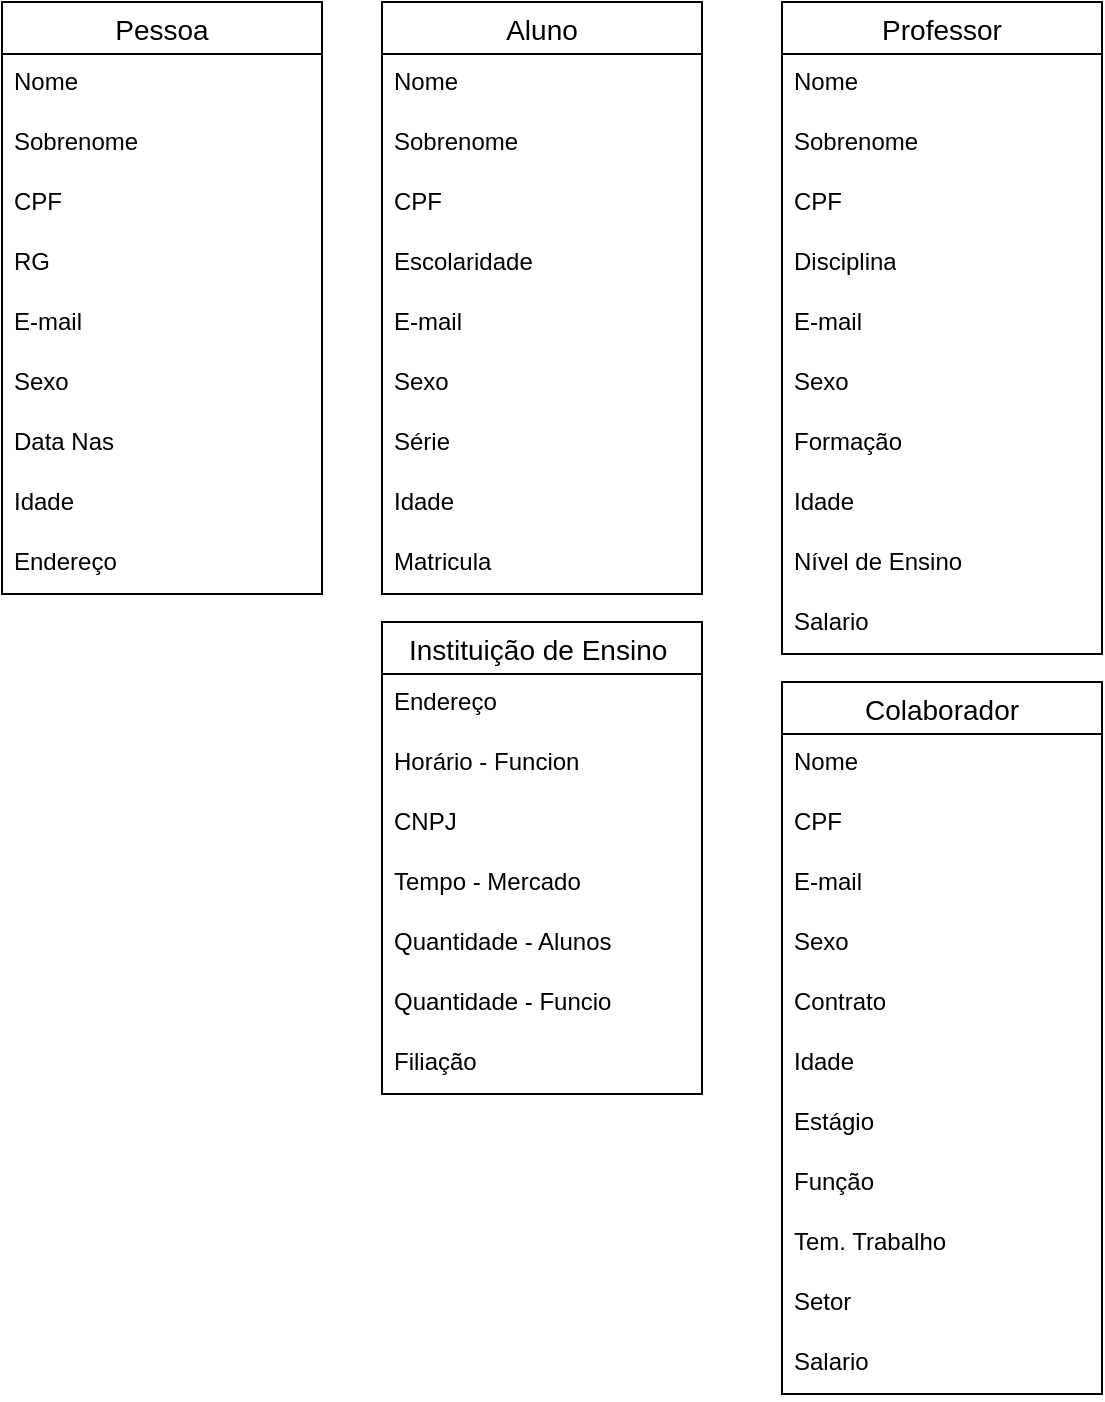 <mxfile version="23.0.2" type="github">
  <diagram name="Página-1" id="xZjqbECa1WeJohDLiyf2">
    <mxGraphModel dx="1009" dy="571" grid="1" gridSize="10" guides="1" tooltips="1" connect="1" arrows="1" fold="1" page="1" pageScale="1" pageWidth="827" pageHeight="1169" math="0" shadow="0">
      <root>
        <mxCell id="0" />
        <mxCell id="1" parent="0" />
        <mxCell id="RECe_FBPucrmtsQlaUKi-14" value="Pessoa" style="swimlane;fontStyle=0;childLayout=stackLayout;horizontal=1;startSize=26;horizontalStack=0;resizeParent=1;resizeParentMax=0;resizeLast=0;collapsible=1;marginBottom=0;align=center;fontSize=14;" vertex="1" parent="1">
          <mxGeometry x="110" y="90" width="160" height="296" as="geometry" />
        </mxCell>
        <mxCell id="RECe_FBPucrmtsQlaUKi-15" value="Nome" style="text;strokeColor=none;fillColor=none;spacingLeft=4;spacingRight=4;overflow=hidden;rotatable=0;points=[[0,0.5],[1,0.5]];portConstraint=eastwest;fontSize=12;whiteSpace=wrap;html=1;" vertex="1" parent="RECe_FBPucrmtsQlaUKi-14">
          <mxGeometry y="26" width="160" height="30" as="geometry" />
        </mxCell>
        <mxCell id="RECe_FBPucrmtsQlaUKi-16" value="Sobrenome" style="text;strokeColor=none;fillColor=none;spacingLeft=4;spacingRight=4;overflow=hidden;rotatable=0;points=[[0,0.5],[1,0.5]];portConstraint=eastwest;fontSize=12;whiteSpace=wrap;html=1;" vertex="1" parent="RECe_FBPucrmtsQlaUKi-14">
          <mxGeometry y="56" width="160" height="30" as="geometry" />
        </mxCell>
        <mxCell id="RECe_FBPucrmtsQlaUKi-17" value="CPF" style="text;strokeColor=none;fillColor=none;spacingLeft=4;spacingRight=4;overflow=hidden;rotatable=0;points=[[0,0.5],[1,0.5]];portConstraint=eastwest;fontSize=12;whiteSpace=wrap;html=1;" vertex="1" parent="RECe_FBPucrmtsQlaUKi-14">
          <mxGeometry y="86" width="160" height="30" as="geometry" />
        </mxCell>
        <mxCell id="RECe_FBPucrmtsQlaUKi-18" value="RG" style="text;strokeColor=none;fillColor=none;spacingLeft=4;spacingRight=4;overflow=hidden;rotatable=0;points=[[0,0.5],[1,0.5]];portConstraint=eastwest;fontSize=12;whiteSpace=wrap;html=1;" vertex="1" parent="RECe_FBPucrmtsQlaUKi-14">
          <mxGeometry y="116" width="160" height="30" as="geometry" />
        </mxCell>
        <mxCell id="RECe_FBPucrmtsQlaUKi-19" value="E-mail" style="text;strokeColor=none;fillColor=none;spacingLeft=4;spacingRight=4;overflow=hidden;rotatable=0;points=[[0,0.5],[1,0.5]];portConstraint=eastwest;fontSize=12;whiteSpace=wrap;html=1;" vertex="1" parent="RECe_FBPucrmtsQlaUKi-14">
          <mxGeometry y="146" width="160" height="30" as="geometry" />
        </mxCell>
        <mxCell id="RECe_FBPucrmtsQlaUKi-20" value="Sexo" style="text;strokeColor=none;fillColor=none;spacingLeft=4;spacingRight=4;overflow=hidden;rotatable=0;points=[[0,0.5],[1,0.5]];portConstraint=eastwest;fontSize=12;whiteSpace=wrap;html=1;" vertex="1" parent="RECe_FBPucrmtsQlaUKi-14">
          <mxGeometry y="176" width="160" height="30" as="geometry" />
        </mxCell>
        <mxCell id="RECe_FBPucrmtsQlaUKi-21" value="Data Nas" style="text;strokeColor=none;fillColor=none;spacingLeft=4;spacingRight=4;overflow=hidden;rotatable=0;points=[[0,0.5],[1,0.5]];portConstraint=eastwest;fontSize=12;whiteSpace=wrap;html=1;" vertex="1" parent="RECe_FBPucrmtsQlaUKi-14">
          <mxGeometry y="206" width="160" height="30" as="geometry" />
        </mxCell>
        <mxCell id="RECe_FBPucrmtsQlaUKi-23" value="Idade" style="text;strokeColor=none;fillColor=none;spacingLeft=4;spacingRight=4;overflow=hidden;rotatable=0;points=[[0,0.5],[1,0.5]];portConstraint=eastwest;fontSize=12;whiteSpace=wrap;html=1;" vertex="1" parent="RECe_FBPucrmtsQlaUKi-14">
          <mxGeometry y="236" width="160" height="30" as="geometry" />
        </mxCell>
        <mxCell id="RECe_FBPucrmtsQlaUKi-22" value="Endereço" style="text;strokeColor=none;fillColor=none;spacingLeft=4;spacingRight=4;overflow=hidden;rotatable=0;points=[[0,0.5],[1,0.5]];portConstraint=eastwest;fontSize=12;whiteSpace=wrap;html=1;" vertex="1" parent="RECe_FBPucrmtsQlaUKi-14">
          <mxGeometry y="266" width="160" height="30" as="geometry" />
        </mxCell>
        <mxCell id="RECe_FBPucrmtsQlaUKi-24" value="Aluno" style="swimlane;fontStyle=0;childLayout=stackLayout;horizontal=1;startSize=26;horizontalStack=0;resizeParent=1;resizeParentMax=0;resizeLast=0;collapsible=1;marginBottom=0;align=center;fontSize=14;" vertex="1" parent="1">
          <mxGeometry x="300" y="90" width="160" height="296" as="geometry" />
        </mxCell>
        <mxCell id="RECe_FBPucrmtsQlaUKi-25" value="Nome" style="text;strokeColor=none;fillColor=none;spacingLeft=4;spacingRight=4;overflow=hidden;rotatable=0;points=[[0,0.5],[1,0.5]];portConstraint=eastwest;fontSize=12;whiteSpace=wrap;html=1;" vertex="1" parent="RECe_FBPucrmtsQlaUKi-24">
          <mxGeometry y="26" width="160" height="30" as="geometry" />
        </mxCell>
        <mxCell id="RECe_FBPucrmtsQlaUKi-26" value="Sobrenome" style="text;strokeColor=none;fillColor=none;spacingLeft=4;spacingRight=4;overflow=hidden;rotatable=0;points=[[0,0.5],[1,0.5]];portConstraint=eastwest;fontSize=12;whiteSpace=wrap;html=1;" vertex="1" parent="RECe_FBPucrmtsQlaUKi-24">
          <mxGeometry y="56" width="160" height="30" as="geometry" />
        </mxCell>
        <mxCell id="RECe_FBPucrmtsQlaUKi-27" value="CPF" style="text;strokeColor=none;fillColor=none;spacingLeft=4;spacingRight=4;overflow=hidden;rotatable=0;points=[[0,0.5],[1,0.5]];portConstraint=eastwest;fontSize=12;whiteSpace=wrap;html=1;" vertex="1" parent="RECe_FBPucrmtsQlaUKi-24">
          <mxGeometry y="86" width="160" height="30" as="geometry" />
        </mxCell>
        <mxCell id="RECe_FBPucrmtsQlaUKi-28" value="Escolaridade" style="text;strokeColor=none;fillColor=none;spacingLeft=4;spacingRight=4;overflow=hidden;rotatable=0;points=[[0,0.5],[1,0.5]];portConstraint=eastwest;fontSize=12;whiteSpace=wrap;html=1;" vertex="1" parent="RECe_FBPucrmtsQlaUKi-24">
          <mxGeometry y="116" width="160" height="30" as="geometry" />
        </mxCell>
        <mxCell id="RECe_FBPucrmtsQlaUKi-29" value="E-mail" style="text;strokeColor=none;fillColor=none;spacingLeft=4;spacingRight=4;overflow=hidden;rotatable=0;points=[[0,0.5],[1,0.5]];portConstraint=eastwest;fontSize=12;whiteSpace=wrap;html=1;" vertex="1" parent="RECe_FBPucrmtsQlaUKi-24">
          <mxGeometry y="146" width="160" height="30" as="geometry" />
        </mxCell>
        <mxCell id="RECe_FBPucrmtsQlaUKi-30" value="Sexo" style="text;strokeColor=none;fillColor=none;spacingLeft=4;spacingRight=4;overflow=hidden;rotatable=0;points=[[0,0.5],[1,0.5]];portConstraint=eastwest;fontSize=12;whiteSpace=wrap;html=1;" vertex="1" parent="RECe_FBPucrmtsQlaUKi-24">
          <mxGeometry y="176" width="160" height="30" as="geometry" />
        </mxCell>
        <mxCell id="RECe_FBPucrmtsQlaUKi-31" value="Série" style="text;strokeColor=none;fillColor=none;spacingLeft=4;spacingRight=4;overflow=hidden;rotatable=0;points=[[0,0.5],[1,0.5]];portConstraint=eastwest;fontSize=12;whiteSpace=wrap;html=1;" vertex="1" parent="RECe_FBPucrmtsQlaUKi-24">
          <mxGeometry y="206" width="160" height="30" as="geometry" />
        </mxCell>
        <mxCell id="RECe_FBPucrmtsQlaUKi-32" value="Idade" style="text;strokeColor=none;fillColor=none;spacingLeft=4;spacingRight=4;overflow=hidden;rotatable=0;points=[[0,0.5],[1,0.5]];portConstraint=eastwest;fontSize=12;whiteSpace=wrap;html=1;" vertex="1" parent="RECe_FBPucrmtsQlaUKi-24">
          <mxGeometry y="236" width="160" height="30" as="geometry" />
        </mxCell>
        <mxCell id="RECe_FBPucrmtsQlaUKi-33" value="Matricula" style="text;strokeColor=none;fillColor=none;spacingLeft=4;spacingRight=4;overflow=hidden;rotatable=0;points=[[0,0.5],[1,0.5]];portConstraint=eastwest;fontSize=12;whiteSpace=wrap;html=1;" vertex="1" parent="RECe_FBPucrmtsQlaUKi-24">
          <mxGeometry y="266" width="160" height="30" as="geometry" />
        </mxCell>
        <mxCell id="RECe_FBPucrmtsQlaUKi-34" value="Professor" style="swimlane;fontStyle=0;childLayout=stackLayout;horizontal=1;startSize=26;horizontalStack=0;resizeParent=1;resizeParentMax=0;resizeLast=0;collapsible=1;marginBottom=0;align=center;fontSize=14;" vertex="1" parent="1">
          <mxGeometry x="500" y="90" width="160" height="326" as="geometry" />
        </mxCell>
        <mxCell id="RECe_FBPucrmtsQlaUKi-35" value="Nome" style="text;strokeColor=none;fillColor=none;spacingLeft=4;spacingRight=4;overflow=hidden;rotatable=0;points=[[0,0.5],[1,0.5]];portConstraint=eastwest;fontSize=12;whiteSpace=wrap;html=1;" vertex="1" parent="RECe_FBPucrmtsQlaUKi-34">
          <mxGeometry y="26" width="160" height="30" as="geometry" />
        </mxCell>
        <mxCell id="RECe_FBPucrmtsQlaUKi-36" value="Sobrenome" style="text;strokeColor=none;fillColor=none;spacingLeft=4;spacingRight=4;overflow=hidden;rotatable=0;points=[[0,0.5],[1,0.5]];portConstraint=eastwest;fontSize=12;whiteSpace=wrap;html=1;" vertex="1" parent="RECe_FBPucrmtsQlaUKi-34">
          <mxGeometry y="56" width="160" height="30" as="geometry" />
        </mxCell>
        <mxCell id="RECe_FBPucrmtsQlaUKi-37" value="CPF" style="text;strokeColor=none;fillColor=none;spacingLeft=4;spacingRight=4;overflow=hidden;rotatable=0;points=[[0,0.5],[1,0.5]];portConstraint=eastwest;fontSize=12;whiteSpace=wrap;html=1;" vertex="1" parent="RECe_FBPucrmtsQlaUKi-34">
          <mxGeometry y="86" width="160" height="30" as="geometry" />
        </mxCell>
        <mxCell id="RECe_FBPucrmtsQlaUKi-38" value="Disciplina" style="text;strokeColor=none;fillColor=none;spacingLeft=4;spacingRight=4;overflow=hidden;rotatable=0;points=[[0,0.5],[1,0.5]];portConstraint=eastwest;fontSize=12;whiteSpace=wrap;html=1;" vertex="1" parent="RECe_FBPucrmtsQlaUKi-34">
          <mxGeometry y="116" width="160" height="30" as="geometry" />
        </mxCell>
        <mxCell id="RECe_FBPucrmtsQlaUKi-39" value="E-mail" style="text;strokeColor=none;fillColor=none;spacingLeft=4;spacingRight=4;overflow=hidden;rotatable=0;points=[[0,0.5],[1,0.5]];portConstraint=eastwest;fontSize=12;whiteSpace=wrap;html=1;" vertex="1" parent="RECe_FBPucrmtsQlaUKi-34">
          <mxGeometry y="146" width="160" height="30" as="geometry" />
        </mxCell>
        <mxCell id="RECe_FBPucrmtsQlaUKi-40" value="Sexo" style="text;strokeColor=none;fillColor=none;spacingLeft=4;spacingRight=4;overflow=hidden;rotatable=0;points=[[0,0.5],[1,0.5]];portConstraint=eastwest;fontSize=12;whiteSpace=wrap;html=1;" vertex="1" parent="RECe_FBPucrmtsQlaUKi-34">
          <mxGeometry y="176" width="160" height="30" as="geometry" />
        </mxCell>
        <mxCell id="RECe_FBPucrmtsQlaUKi-41" value="Formação" style="text;strokeColor=none;fillColor=none;spacingLeft=4;spacingRight=4;overflow=hidden;rotatable=0;points=[[0,0.5],[1,0.5]];portConstraint=eastwest;fontSize=12;whiteSpace=wrap;html=1;" vertex="1" parent="RECe_FBPucrmtsQlaUKi-34">
          <mxGeometry y="206" width="160" height="30" as="geometry" />
        </mxCell>
        <mxCell id="RECe_FBPucrmtsQlaUKi-42" value="Idade" style="text;strokeColor=none;fillColor=none;spacingLeft=4;spacingRight=4;overflow=hidden;rotatable=0;points=[[0,0.5],[1,0.5]];portConstraint=eastwest;fontSize=12;whiteSpace=wrap;html=1;" vertex="1" parent="RECe_FBPucrmtsQlaUKi-34">
          <mxGeometry y="236" width="160" height="30" as="geometry" />
        </mxCell>
        <mxCell id="RECe_FBPucrmtsQlaUKi-43" value="Nível de Ensino" style="text;strokeColor=none;fillColor=none;spacingLeft=4;spacingRight=4;overflow=hidden;rotatable=0;points=[[0,0.5],[1,0.5]];portConstraint=eastwest;fontSize=12;whiteSpace=wrap;html=1;" vertex="1" parent="RECe_FBPucrmtsQlaUKi-34">
          <mxGeometry y="266" width="160" height="30" as="geometry" />
        </mxCell>
        <mxCell id="RECe_FBPucrmtsQlaUKi-71" value="Salario" style="text;strokeColor=none;fillColor=none;spacingLeft=4;spacingRight=4;overflow=hidden;rotatable=0;points=[[0,0.5],[1,0.5]];portConstraint=eastwest;fontSize=12;whiteSpace=wrap;html=1;" vertex="1" parent="RECe_FBPucrmtsQlaUKi-34">
          <mxGeometry y="296" width="160" height="30" as="geometry" />
        </mxCell>
        <mxCell id="RECe_FBPucrmtsQlaUKi-44" value="Colaborador" style="swimlane;fontStyle=0;childLayout=stackLayout;horizontal=1;startSize=26;horizontalStack=0;resizeParent=1;resizeParentMax=0;resizeLast=0;collapsible=1;marginBottom=0;align=center;fontSize=14;" vertex="1" parent="1">
          <mxGeometry x="500" y="430" width="160" height="356" as="geometry" />
        </mxCell>
        <mxCell id="RECe_FBPucrmtsQlaUKi-45" value="Nome" style="text;strokeColor=none;fillColor=none;spacingLeft=4;spacingRight=4;overflow=hidden;rotatable=0;points=[[0,0.5],[1,0.5]];portConstraint=eastwest;fontSize=12;whiteSpace=wrap;html=1;" vertex="1" parent="RECe_FBPucrmtsQlaUKi-44">
          <mxGeometry y="26" width="160" height="30" as="geometry" />
        </mxCell>
        <mxCell id="RECe_FBPucrmtsQlaUKi-47" value="CPF" style="text;strokeColor=none;fillColor=none;spacingLeft=4;spacingRight=4;overflow=hidden;rotatable=0;points=[[0,0.5],[1,0.5]];portConstraint=eastwest;fontSize=12;whiteSpace=wrap;html=1;" vertex="1" parent="RECe_FBPucrmtsQlaUKi-44">
          <mxGeometry y="56" width="160" height="30" as="geometry" />
        </mxCell>
        <mxCell id="RECe_FBPucrmtsQlaUKi-49" value="E-mail" style="text;strokeColor=none;fillColor=none;spacingLeft=4;spacingRight=4;overflow=hidden;rotatable=0;points=[[0,0.5],[1,0.5]];portConstraint=eastwest;fontSize=12;whiteSpace=wrap;html=1;" vertex="1" parent="RECe_FBPucrmtsQlaUKi-44">
          <mxGeometry y="86" width="160" height="30" as="geometry" />
        </mxCell>
        <mxCell id="RECe_FBPucrmtsQlaUKi-50" value="Sexo" style="text;strokeColor=none;fillColor=none;spacingLeft=4;spacingRight=4;overflow=hidden;rotatable=0;points=[[0,0.5],[1,0.5]];portConstraint=eastwest;fontSize=12;whiteSpace=wrap;html=1;" vertex="1" parent="RECe_FBPucrmtsQlaUKi-44">
          <mxGeometry y="116" width="160" height="30" as="geometry" />
        </mxCell>
        <mxCell id="RECe_FBPucrmtsQlaUKi-51" value="Contrato" style="text;strokeColor=none;fillColor=none;spacingLeft=4;spacingRight=4;overflow=hidden;rotatable=0;points=[[0,0.5],[1,0.5]];portConstraint=eastwest;fontSize=12;whiteSpace=wrap;html=1;" vertex="1" parent="RECe_FBPucrmtsQlaUKi-44">
          <mxGeometry y="146" width="160" height="30" as="geometry" />
        </mxCell>
        <mxCell id="RECe_FBPucrmtsQlaUKi-52" value="Idade" style="text;strokeColor=none;fillColor=none;spacingLeft=4;spacingRight=4;overflow=hidden;rotatable=0;points=[[0,0.5],[1,0.5]];portConstraint=eastwest;fontSize=12;whiteSpace=wrap;html=1;" vertex="1" parent="RECe_FBPucrmtsQlaUKi-44">
          <mxGeometry y="176" width="160" height="30" as="geometry" />
        </mxCell>
        <mxCell id="RECe_FBPucrmtsQlaUKi-53" value="Estágio" style="text;strokeColor=none;fillColor=none;spacingLeft=4;spacingRight=4;overflow=hidden;rotatable=0;points=[[0,0.5],[1,0.5]];portConstraint=eastwest;fontSize=12;whiteSpace=wrap;html=1;" vertex="1" parent="RECe_FBPucrmtsQlaUKi-44">
          <mxGeometry y="206" width="160" height="30" as="geometry" />
        </mxCell>
        <mxCell id="RECe_FBPucrmtsQlaUKi-64" value="Função" style="text;strokeColor=none;fillColor=none;spacingLeft=4;spacingRight=4;overflow=hidden;rotatable=0;points=[[0,0.5],[1,0.5]];portConstraint=eastwest;fontSize=12;whiteSpace=wrap;html=1;" vertex="1" parent="RECe_FBPucrmtsQlaUKi-44">
          <mxGeometry y="236" width="160" height="30" as="geometry" />
        </mxCell>
        <mxCell id="RECe_FBPucrmtsQlaUKi-65" value="Tem. Trabalho" style="text;strokeColor=none;fillColor=none;spacingLeft=4;spacingRight=4;overflow=hidden;rotatable=0;points=[[0,0.5],[1,0.5]];portConstraint=eastwest;fontSize=12;whiteSpace=wrap;html=1;" vertex="1" parent="RECe_FBPucrmtsQlaUKi-44">
          <mxGeometry y="266" width="160" height="30" as="geometry" />
        </mxCell>
        <mxCell id="RECe_FBPucrmtsQlaUKi-66" value="Setor" style="text;strokeColor=none;fillColor=none;spacingLeft=4;spacingRight=4;overflow=hidden;rotatable=0;points=[[0,0.5],[1,0.5]];portConstraint=eastwest;fontSize=12;whiteSpace=wrap;html=1;" vertex="1" parent="RECe_FBPucrmtsQlaUKi-44">
          <mxGeometry y="296" width="160" height="30" as="geometry" />
        </mxCell>
        <mxCell id="RECe_FBPucrmtsQlaUKi-70" value="Salario" style="text;strokeColor=none;fillColor=none;spacingLeft=4;spacingRight=4;overflow=hidden;rotatable=0;points=[[0,0.5],[1,0.5]];portConstraint=eastwest;fontSize=12;whiteSpace=wrap;html=1;" vertex="1" parent="RECe_FBPucrmtsQlaUKi-44">
          <mxGeometry y="326" width="160" height="30" as="geometry" />
        </mxCell>
        <mxCell id="RECe_FBPucrmtsQlaUKi-54" value="Instituição de Ensino " style="swimlane;fontStyle=0;childLayout=stackLayout;horizontal=1;startSize=26;horizontalStack=0;resizeParent=1;resizeParentMax=0;resizeLast=0;collapsible=1;marginBottom=0;align=center;fontSize=14;" vertex="1" parent="1">
          <mxGeometry x="300" y="400" width="160" height="236" as="geometry" />
        </mxCell>
        <mxCell id="RECe_FBPucrmtsQlaUKi-55" value="Endereço" style="text;strokeColor=none;fillColor=none;spacingLeft=4;spacingRight=4;overflow=hidden;rotatable=0;points=[[0,0.5],[1,0.5]];portConstraint=eastwest;fontSize=12;whiteSpace=wrap;html=1;" vertex="1" parent="RECe_FBPucrmtsQlaUKi-54">
          <mxGeometry y="26" width="160" height="30" as="geometry" />
        </mxCell>
        <mxCell id="RECe_FBPucrmtsQlaUKi-56" value="Horário - Funcion" style="text;strokeColor=none;fillColor=none;spacingLeft=4;spacingRight=4;overflow=hidden;rotatable=0;points=[[0,0.5],[1,0.5]];portConstraint=eastwest;fontSize=12;whiteSpace=wrap;html=1;" vertex="1" parent="RECe_FBPucrmtsQlaUKi-54">
          <mxGeometry y="56" width="160" height="30" as="geometry" />
        </mxCell>
        <mxCell id="RECe_FBPucrmtsQlaUKi-57" value="CNPJ" style="text;strokeColor=none;fillColor=none;spacingLeft=4;spacingRight=4;overflow=hidden;rotatable=0;points=[[0,0.5],[1,0.5]];portConstraint=eastwest;fontSize=12;whiteSpace=wrap;html=1;" vertex="1" parent="RECe_FBPucrmtsQlaUKi-54">
          <mxGeometry y="86" width="160" height="30" as="geometry" />
        </mxCell>
        <mxCell id="RECe_FBPucrmtsQlaUKi-60" value="Tempo - Mercado" style="text;strokeColor=none;fillColor=none;spacingLeft=4;spacingRight=4;overflow=hidden;rotatable=0;points=[[0,0.5],[1,0.5]];portConstraint=eastwest;fontSize=12;whiteSpace=wrap;html=1;" vertex="1" parent="RECe_FBPucrmtsQlaUKi-54">
          <mxGeometry y="116" width="160" height="30" as="geometry" />
        </mxCell>
        <mxCell id="RECe_FBPucrmtsQlaUKi-67" value="Quantidade - Alunos" style="text;strokeColor=none;fillColor=none;spacingLeft=4;spacingRight=4;overflow=hidden;rotatable=0;points=[[0,0.5],[1,0.5]];portConstraint=eastwest;fontSize=12;whiteSpace=wrap;html=1;" vertex="1" parent="RECe_FBPucrmtsQlaUKi-54">
          <mxGeometry y="146" width="160" height="30" as="geometry" />
        </mxCell>
        <mxCell id="RECe_FBPucrmtsQlaUKi-68" value="Quantidade - Funcio" style="text;strokeColor=none;fillColor=none;spacingLeft=4;spacingRight=4;overflow=hidden;rotatable=0;points=[[0,0.5],[1,0.5]];portConstraint=eastwest;fontSize=12;whiteSpace=wrap;html=1;" vertex="1" parent="RECe_FBPucrmtsQlaUKi-54">
          <mxGeometry y="176" width="160" height="30" as="geometry" />
        </mxCell>
        <mxCell id="RECe_FBPucrmtsQlaUKi-69" value="Filiação" style="text;strokeColor=none;fillColor=none;spacingLeft=4;spacingRight=4;overflow=hidden;rotatable=0;points=[[0,0.5],[1,0.5]];portConstraint=eastwest;fontSize=12;whiteSpace=wrap;html=1;" vertex="1" parent="RECe_FBPucrmtsQlaUKi-54">
          <mxGeometry y="206" width="160" height="30" as="geometry" />
        </mxCell>
      </root>
    </mxGraphModel>
  </diagram>
</mxfile>
